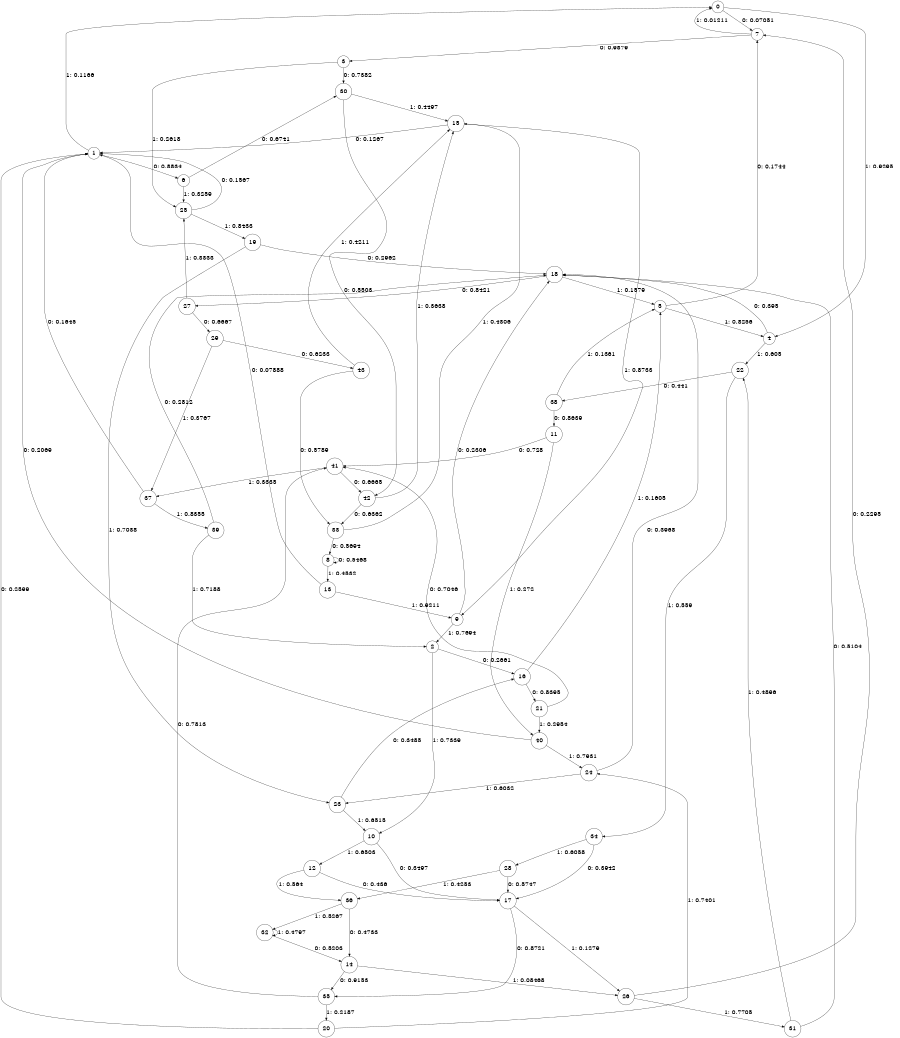 digraph "ch9faceL7" {
size = "6,8.5";
ratio = "fill";
node [shape = circle];
node [fontsize = 24];
edge [fontsize = 24];
0 -> 7 [label = "0: 0.07051  "];
0 -> 4 [label = "1: 0.9295   "];
1 -> 6 [label = "0: 0.8834   "];
1 -> 0 [label = "1: 0.1166   "];
2 -> 16 [label = "0: 0.2661   "];
2 -> 10 [label = "1: 0.7339   "];
3 -> 30 [label = "0: 0.7382   "];
3 -> 25 [label = "1: 0.2618   "];
4 -> 18 [label = "0: 0.395    "];
4 -> 22 [label = "1: 0.605    "];
5 -> 7 [label = "0: 0.1744   "];
5 -> 4 [label = "1: 0.8256   "];
6 -> 30 [label = "0: 0.6741   "];
6 -> 25 [label = "1: 0.3259   "];
7 -> 3 [label = "0: 0.9879   "];
7 -> 0 [label = "1: 0.01211  "];
8 -> 8 [label = "0: 0.5468   "];
8 -> 13 [label = "1: 0.4532   "];
9 -> 18 [label = "0: 0.2306   "];
9 -> 2 [label = "1: 0.7694   "];
10 -> 17 [label = "0: 0.3497   "];
10 -> 12 [label = "1: 0.6503   "];
11 -> 41 [label = "0: 0.728    "];
11 -> 40 [label = "1: 0.272    "];
12 -> 17 [label = "0: 0.436    "];
12 -> 36 [label = "1: 0.564    "];
13 -> 1 [label = "0: 0.07888  "];
13 -> 9 [label = "1: 0.9211   "];
14 -> 35 [label = "0: 0.9153   "];
14 -> 26 [label = "1: 0.08468  "];
15 -> 1 [label = "0: 0.1267   "];
15 -> 9 [label = "1: 0.8733   "];
16 -> 21 [label = "0: 0.8395   "];
16 -> 5 [label = "1: 0.1605   "];
17 -> 35 [label = "0: 0.8721   "];
17 -> 26 [label = "1: 0.1279   "];
18 -> 27 [label = "0: 0.8421   "];
18 -> 5 [label = "1: 0.1579   "];
19 -> 18 [label = "0: 0.2962   "];
19 -> 23 [label = "1: 0.7038   "];
20 -> 1 [label = "0: 0.2599   "];
20 -> 24 [label = "1: 0.7401   "];
21 -> 41 [label = "0: 0.7046   "];
21 -> 40 [label = "1: 0.2954   "];
22 -> 38 [label = "0: 0.441    "];
22 -> 34 [label = "1: 0.559    "];
23 -> 16 [label = "0: 0.3485   "];
23 -> 10 [label = "1: 0.6515   "];
24 -> 18 [label = "0: 0.3968   "];
24 -> 23 [label = "1: 0.6032   "];
25 -> 1 [label = "0: 0.1567   "];
25 -> 19 [label = "1: 0.8433   "];
26 -> 7 [label = "0: 0.2295   "];
26 -> 31 [label = "1: 0.7705   "];
27 -> 29 [label = "0: 0.6667   "];
27 -> 25 [label = "1: 0.3333   "];
28 -> 17 [label = "0: 0.5747   "];
28 -> 36 [label = "1: 0.4253   "];
29 -> 43 [label = "0: 0.6233   "];
29 -> 37 [label = "1: 0.3767   "];
30 -> 42 [label = "0: 0.5503   "];
30 -> 15 [label = "1: 0.4497   "];
31 -> 18 [label = "0: 0.5104   "];
31 -> 22 [label = "1: 0.4896   "];
32 -> 14 [label = "0: 0.5203   "];
32 -> 32 [label = "1: 0.4797   "];
33 -> 8 [label = "0: 0.5694   "];
33 -> 15 [label = "1: 0.4306   "];
34 -> 17 [label = "0: 0.3942   "];
34 -> 28 [label = "1: 0.6058   "];
35 -> 41 [label = "0: 0.7813   "];
35 -> 20 [label = "1: 0.2187   "];
36 -> 14 [label = "0: 0.4733   "];
36 -> 32 [label = "1: 0.5267   "];
37 -> 1 [label = "0: 0.1645   "];
37 -> 39 [label = "1: 0.8355   "];
38 -> 11 [label = "0: 0.8639   "];
38 -> 5 [label = "1: 0.1361   "];
39 -> 18 [label = "0: 0.2812   "];
39 -> 2 [label = "1: 0.7188   "];
40 -> 1 [label = "0: 0.2069   "];
40 -> 24 [label = "1: 0.7931   "];
41 -> 42 [label = "0: 0.6665   "];
41 -> 37 [label = "1: 0.3335   "];
42 -> 33 [label = "0: 0.6362   "];
42 -> 15 [label = "1: 0.3638   "];
43 -> 33 [label = "0: 0.5789   "];
43 -> 15 [label = "1: 0.4211   "];
}